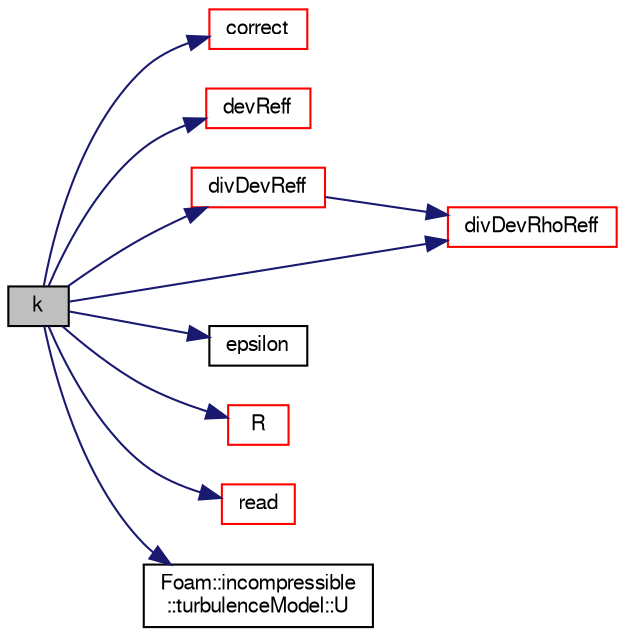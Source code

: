 digraph "k"
{
  bgcolor="transparent";
  edge [fontname="FreeSans",fontsize="10",labelfontname="FreeSans",labelfontsize="10"];
  node [fontname="FreeSans",fontsize="10",shape=record];
  rankdir="LR";
  Node1866 [label="k",height=0.2,width=0.4,color="black", fillcolor="grey75", style="filled", fontcolor="black"];
  Node1866 -> Node1867 [color="midnightblue",fontsize="10",style="solid",fontname="FreeSans"];
  Node1867 [label="correct",height=0.2,width=0.4,color="red",URL="$a31046.html#a3ae44b28050c3aa494c1d8e18cf618c1",tooltip="Solve the turbulence equations and correct the turbulence viscosity. "];
  Node1866 -> Node2268 [color="midnightblue",fontsize="10",style="solid",fontname="FreeSans"];
  Node2268 [label="devReff",height=0.2,width=0.4,color="red",URL="$a31046.html#a5449021fbe915095746a83606a000df4",tooltip="Return the effective stress tensor including the laminar stress. "];
  Node1866 -> Node2311 [color="midnightblue",fontsize="10",style="solid",fontname="FreeSans"];
  Node2311 [label="divDevReff",height=0.2,width=0.4,color="red",URL="$a31046.html#a028ac2eaccc9a479009b15cc6e21a89e",tooltip="Return the source term for the momentum equation. "];
  Node2311 -> Node2312 [color="midnightblue",fontsize="10",style="solid",fontname="FreeSans"];
  Node2312 [label="divDevRhoReff",height=0.2,width=0.4,color="red",URL="$a31046.html#a1d0345d58cf17e030967c2b77a4477d6",tooltip="Return the source term for the momentum equation. "];
  Node1866 -> Node2312 [color="midnightblue",fontsize="10",style="solid",fontname="FreeSans"];
  Node1866 -> Node2314 [color="midnightblue",fontsize="10",style="solid",fontname="FreeSans"];
  Node2314 [label="epsilon",height=0.2,width=0.4,color="black",URL="$a31046.html#ad79e047917669fbb490d351478651e20",tooltip="Note that epsilonTilda is returned as epsilon. "];
  Node1866 -> Node2315 [color="midnightblue",fontsize="10",style="solid",fontname="FreeSans"];
  Node2315 [label="R",height=0.2,width=0.4,color="red",URL="$a31046.html#a89520ba1b936e6ffed0baac06d42349b",tooltip="Return the Reynolds stress tensor. "];
  Node1866 -> Node2316 [color="midnightblue",fontsize="10",style="solid",fontname="FreeSans"];
  Node2316 [label="read",height=0.2,width=0.4,color="red",URL="$a31046.html#af816873151ddb0126e98bb2f914d8ed5",tooltip="Read RASProperties dictionary. "];
  Node1866 -> Node2318 [color="midnightblue",fontsize="10",style="solid",fontname="FreeSans"];
  Node2318 [label="Foam::incompressible\l::turbulenceModel::U",height=0.2,width=0.4,color="black",URL="$a31102.html#a536d168d7b335fe81f506f232b5b4872",tooltip="Access function to velocity field. "];
}
